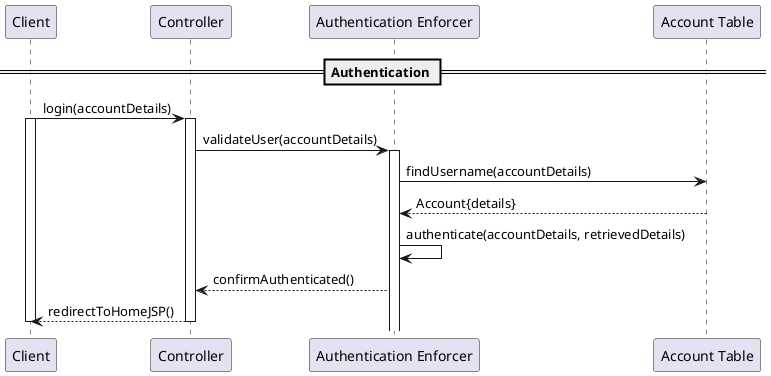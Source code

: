 @startuml
'https://plantuml.com/sequence-diagram

skinparam linetype polyline

participant "Client" as Client
participant "Controller" as Controller
participant "Authentication Enforcer" as AEE

participant "Account Table" as AT

== Authentication ==
Client -> Controller: login(accountDetails)
Activate Client
Activate Controller
Controller -> AEE: validateUser(accountDetails)
Activate AEE
AEE -> AT: findUsername(accountDetails)
AT --> AEE: Account{details}
AEE -> AEE: authenticate(accountDetails, retrievedDetails)
AEE --> Controller: confirmAuthenticated()
Controller --> Client: redirectToHomeJSP()
Deactivate Controller
Deactivate Client

@enduml